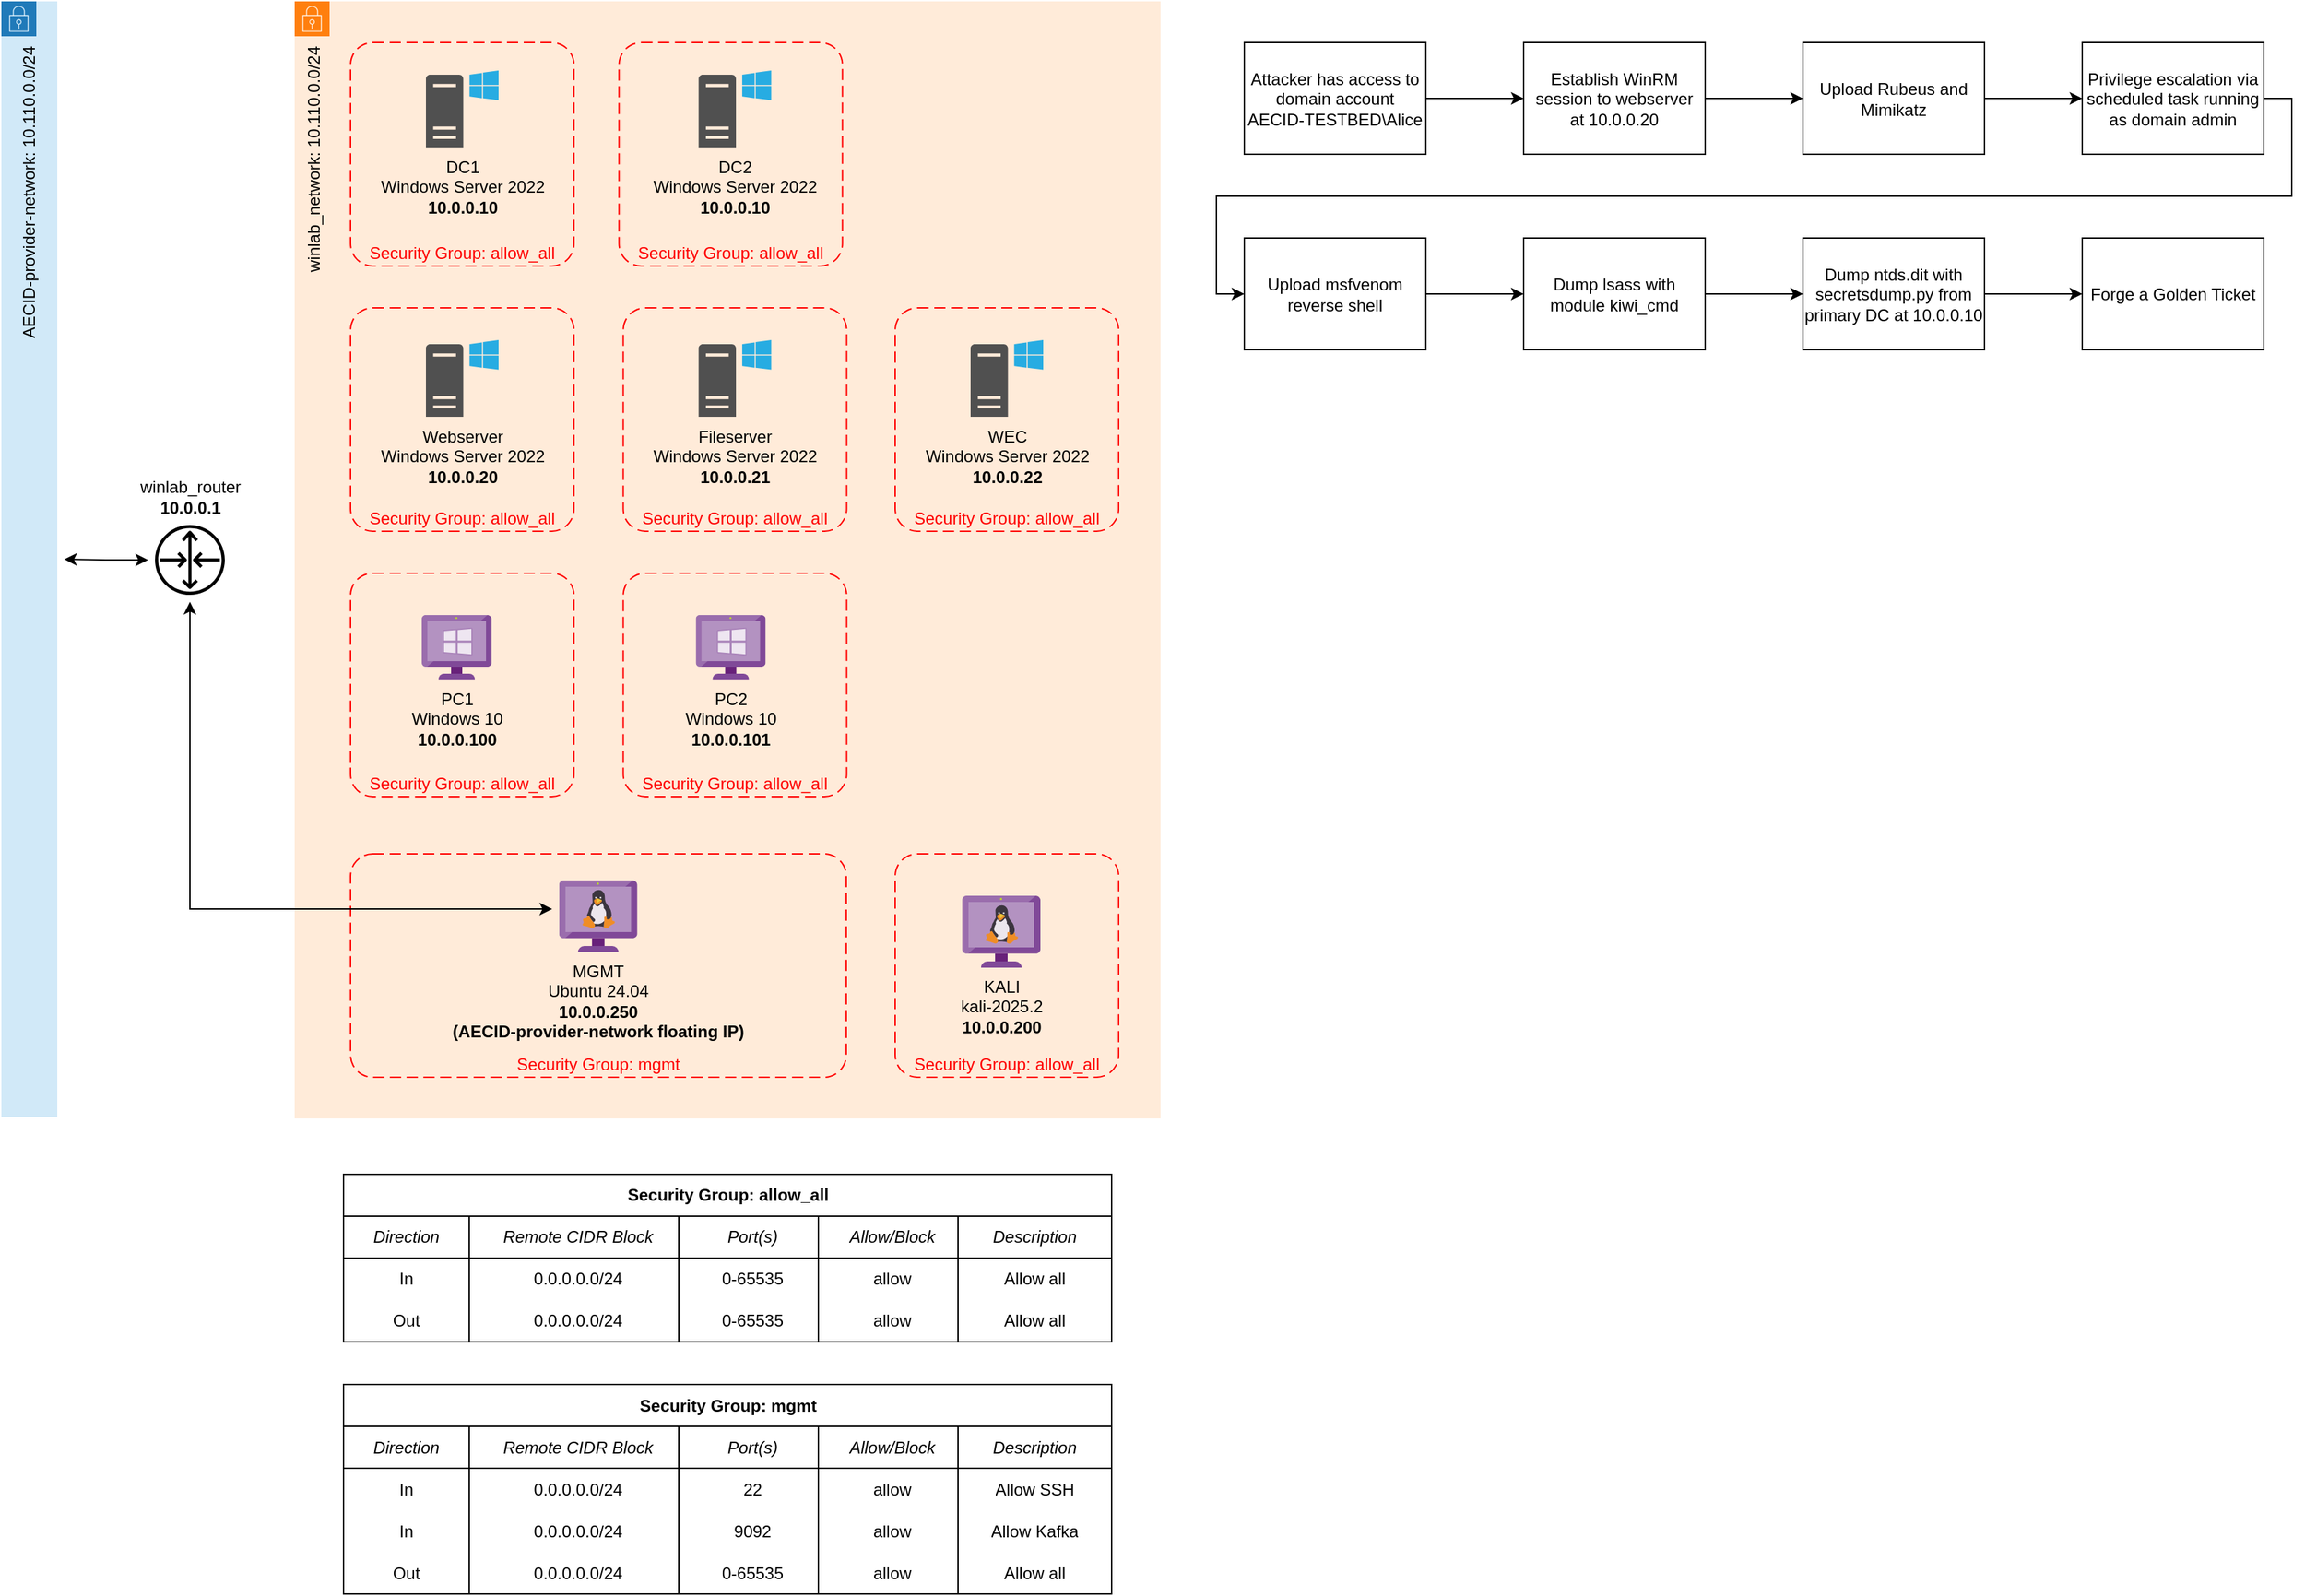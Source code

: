 <mxfile version="28.0.6">
  <diagram name="Page-1" id="sbpKKeE-h4pOhqIcSgvH">
    <mxGraphModel dx="1943" dy="2139" grid="1" gridSize="10" guides="1" tooltips="1" connect="1" arrows="1" fold="1" page="1" pageScale="1" pageWidth="850" pageHeight="1100" math="0" shadow="0">
      <root>
        <mxCell id="0" />
        <mxCell id="1" parent="0" />
        <mxCell id="G5k4jh3_oij1SDXl-qf_-7" value="&lt;div&gt;winlab_network: 10.110.0.0/24&lt;/div&gt;" style="points=[[0,0],[0.25,0],[0.5,0],[0.75,0],[1,0],[1,0.25],[1,0.5],[1,0.75],[1,1],[0.75,1],[0.5,1],[0.25,1],[0,1],[0,0.75],[0,0.5],[0,0.25]];outlineConnect=0;gradientColor=none;html=1;whiteSpace=wrap;fontSize=12;fontStyle=0;container=0;pointerEvents=0;collapsible=0;recursiveResize=0;shape=mxgraph.aws4.group;grIcon=mxgraph.aws4.group_security_group;grStroke=0;strokeColor=#FF7F0E;fillColor=#FFEBD9;verticalAlign=top;align=right;spacingLeft=0;fontColor=#000000;dashed=0;horizontal=0;textDirection=ltr;spacingRight=30;" vertex="1" parent="1">
          <mxGeometry x="210" y="-1100" width="620" height="800" as="geometry" />
        </mxCell>
        <mxCell id="G5k4jh3_oij1SDXl-qf_-26" value="Security Group: mgmt" style="rounded=1;arcSize=10;dashed=1;strokeColor=#ff0000;fillColor=none;gradientColor=none;dashPattern=8 4;strokeWidth=1;verticalAlign=bottom;fontColor=#FF0000;" vertex="1" parent="1">
          <mxGeometry x="250" y="-489.5" width="355" height="160" as="geometry" />
        </mxCell>
        <mxCell id="G5k4jh3_oij1SDXl-qf_-27" value="Security Group: allow_all" style="rounded=1;arcSize=10;dashed=1;strokeColor=#ff0000;fillColor=none;gradientColor=none;dashPattern=8 4;strokeWidth=1;verticalAlign=bottom;fontColor=#FF0000;" vertex="1" parent="1">
          <mxGeometry x="640" y="-489.5" width="160" height="160" as="geometry" />
        </mxCell>
        <mxCell id="G5k4jh3_oij1SDXl-qf_-24" value="Security Group: allow_all" style="rounded=1;arcSize=10;dashed=1;strokeColor=#ff0000;fillColor=none;gradientColor=none;dashPattern=8 4;strokeWidth=1;verticalAlign=bottom;fontColor=#FF0000;" vertex="1" parent="1">
          <mxGeometry x="250" y="-690.5" width="160" height="160" as="geometry" />
        </mxCell>
        <mxCell id="G5k4jh3_oij1SDXl-qf_-25" value="Security Group: allow_all" style="rounded=1;arcSize=10;dashed=1;strokeColor=#ff0000;fillColor=none;gradientColor=none;dashPattern=8 4;strokeWidth=1;verticalAlign=bottom;fontColor=#FF0000;" vertex="1" parent="1">
          <mxGeometry x="445.25" y="-690.5" width="160" height="160" as="geometry" />
        </mxCell>
        <mxCell id="G5k4jh3_oij1SDXl-qf_-20" value="Security Group: allow_all" style="rounded=1;arcSize=10;dashed=1;strokeColor=#ff0000;fillColor=none;gradientColor=none;dashPattern=8 4;strokeWidth=1;verticalAlign=bottom;fontColor=#FF0000;" vertex="1" parent="1">
          <mxGeometry x="442.26" y="-1070.5" width="160" height="160" as="geometry" />
        </mxCell>
        <mxCell id="G5k4jh3_oij1SDXl-qf_-18" value="Security Group: allow_all" style="rounded=1;arcSize=10;dashed=1;strokeColor=#ff0000;fillColor=none;gradientColor=none;dashPattern=8 4;strokeWidth=1;verticalAlign=bottom;fontColor=#FF0000;" vertex="1" parent="1">
          <mxGeometry x="250" y="-1070.5" width="160" height="160" as="geometry" />
        </mxCell>
        <mxCell id="G5k4jh3_oij1SDXl-qf_-21" value="Security Group: allow_all" style="rounded=1;arcSize=10;dashed=1;strokeColor=#ff0000;fillColor=none;gradientColor=none;dashPattern=8 4;strokeWidth=1;verticalAlign=bottom;fontColor=#FF0000;" vertex="1" parent="1">
          <mxGeometry x="250" y="-880.5" width="160" height="160" as="geometry" />
        </mxCell>
        <mxCell id="G5k4jh3_oij1SDXl-qf_-22" value="Security Group: allow_all" style="rounded=1;arcSize=10;dashed=1;strokeColor=#ff0000;fillColor=none;gradientColor=none;dashPattern=8 4;strokeWidth=1;verticalAlign=bottom;fontColor=#FF0000;" vertex="1" parent="1">
          <mxGeometry x="445.25" y="-880.5" width="160" height="160" as="geometry" />
        </mxCell>
        <mxCell id="G5k4jh3_oij1SDXl-qf_-23" value="Security Group: allow_all" style="rounded=1;arcSize=10;dashed=1;strokeColor=#ff0000;fillColor=none;gradientColor=none;dashPattern=8 4;strokeWidth=1;verticalAlign=bottom;fontColor=#FF0000;" vertex="1" parent="1">
          <mxGeometry x="640" y="-880.5" width="160" height="160" as="geometry" />
        </mxCell>
        <mxCell id="G5k4jh3_oij1SDXl-qf_-2" value="&lt;div&gt;PC1&lt;/div&gt;&lt;div&gt;Windows 10&lt;/div&gt;&lt;div&gt;&lt;b&gt;10.0.0.100&lt;/b&gt;&lt;/div&gt;" style="image;sketch=0;aspect=fixed;html=1;points=[];align=center;fontSize=12;image=img/lib/mscae/VM_Windows_Non_Azure.svg;labelBackgroundColor=none;" vertex="1" parent="1">
          <mxGeometry x="301.02" y="-660.5" width="50" height="46" as="geometry" />
        </mxCell>
        <mxCell id="G5k4jh3_oij1SDXl-qf_-3" value="&lt;div&gt;KALI&lt;/div&gt;&lt;div&gt;kali-2025.2&lt;/div&gt;&lt;div&gt;&lt;b&gt;10.0.0.200&lt;/b&gt;&lt;/div&gt;" style="image;sketch=0;aspect=fixed;html=1;points=[];align=center;fontSize=12;image=img/lib/mscae/VM_Linux_Non_Azure.svg;labelBackgroundColor=none;" vertex="1" parent="1">
          <mxGeometry x="688.03" y="-459.5" width="55.98" height="51.5" as="geometry" />
        </mxCell>
        <mxCell id="G5k4jh3_oij1SDXl-qf_-4" value="" style="shape=image;html=1;verticalAlign=top;verticalLabelPosition=bottom;labelBackgroundColor=#ffffff;imageAspect=0;aspect=fixed;image=https://cdn0.iconfinder.com/data/icons/kameleon-free-pack/110/Hacker-128.png" vertex="1" parent="1">
          <mxGeometry x="685.27" y="-470.5" width="61.5" height="61.5" as="geometry" />
        </mxCell>
        <mxCell id="G5k4jh3_oij1SDXl-qf_-8" style="edgeStyle=orthogonalEdgeStyle;rounded=0;orthogonalLoop=1;jettySize=auto;html=1;startArrow=classic;startFill=1;sourcePerimeterSpacing=5;targetPerimeterSpacing=5;" edge="1" parent="1" source="G5k4jh3_oij1SDXl-qf_-5" target="G5k4jh3_oij1SDXl-qf_-6">
          <mxGeometry relative="1" as="geometry" />
        </mxCell>
        <mxCell id="G5k4jh3_oij1SDXl-qf_-9" style="edgeStyle=orthogonalEdgeStyle;rounded=0;orthogonalLoop=1;jettySize=auto;html=1;startArrow=classic;startFill=1;targetPerimeterSpacing=5;sourcePerimeterSpacing=5;" edge="1" parent="1" source="G5k4jh3_oij1SDXl-qf_-5" target="G5k4jh3_oij1SDXl-qf_-17">
          <mxGeometry relative="1" as="geometry">
            <Array as="points">
              <mxPoint x="135" y="-450" />
            </Array>
          </mxGeometry>
        </mxCell>
        <mxCell id="G5k4jh3_oij1SDXl-qf_-5" value="&lt;div&gt;winlab_router&lt;/div&gt;&lt;div&gt;&lt;b&gt;10.0.0.1&lt;/b&gt;&lt;/div&gt;" style="sketch=0;outlineConnect=0;fontColor=#000000;gradientColor=none;fillColor=#000000;strokeColor=none;dashed=0;verticalLabelPosition=top;verticalAlign=bottom;align=center;html=1;fontSize=12;fontStyle=0;aspect=fixed;pointerEvents=1;shape=mxgraph.aws4.router;labelPosition=center;spacingLeft=0;spacing=5;" vertex="1" parent="1">
          <mxGeometry x="110" y="-725" width="50" height="50" as="geometry" />
        </mxCell>
        <mxCell id="G5k4jh3_oij1SDXl-qf_-6" value="&lt;div&gt;AECID-provider-network: 10.110.0.0/24&lt;/div&gt;" style="points=[[0,0],[0.25,0],[0.5,0],[0.75,0],[1,0],[1,0.25],[1,0.5],[1,0.75],[1,1],[0.75,1],[0.5,1],[0.25,1],[0,1],[0,0.75],[0,0.5],[0,0.25]];outlineConnect=0;gradientColor=none;html=1;whiteSpace=wrap;fontSize=12;fontStyle=0;container=0;pointerEvents=0;collapsible=0;recursiveResize=0;shape=mxgraph.aws4.group;grIcon=mxgraph.aws4.group_security_group;grStroke=0;strokeColor=#207AB9;fillColor=#D1E9F8;verticalAlign=middle;align=right;spacingLeft=0;fontColor=#000000;dashed=0;textDirection=ltr;horizontal=0;spacingRight=30;" vertex="1" parent="1">
          <mxGeometry y="-1100" width="40" height="799" as="geometry" />
        </mxCell>
        <UserObject label="&lt;div&gt;DC1&lt;/div&gt;&lt;div&gt;&lt;div&gt;Windows Server 2022&lt;/div&gt;&lt;b&gt;10.0.0.10&lt;/b&gt;&lt;/div&gt;" id="G5k4jh3_oij1SDXl-qf_-1">
          <mxCell style="sketch=0;pointerEvents=1;shadow=0;dashed=0;html=1;strokeColor=none;fillColor=#505050;labelPosition=center;verticalLabelPosition=bottom;verticalAlign=top;outlineConnect=0;align=center;shape=mxgraph.office.servers.windows_server;" vertex="1" parent="1">
            <mxGeometry x="304" y="-1050.5" width="52" height="55" as="geometry" />
          </mxCell>
        </UserObject>
        <UserObject label="&lt;div&gt;DC2&lt;/div&gt;&lt;div&gt;&lt;div&gt;Windows Server 2022&lt;/div&gt;&lt;b&gt;10.0.0.10&lt;/b&gt;&lt;/div&gt;" id="G5k4jh3_oij1SDXl-qf_-10">
          <mxCell style="sketch=0;pointerEvents=1;shadow=0;dashed=0;html=1;strokeColor=none;fillColor=#505050;labelPosition=center;verticalLabelPosition=bottom;verticalAlign=top;outlineConnect=0;align=center;shape=mxgraph.office.servers.windows_server;" vertex="1" parent="1">
            <mxGeometry x="499.25" y="-1050.5" width="52" height="55" as="geometry" />
          </mxCell>
        </UserObject>
        <UserObject label="&lt;div&gt;Webserver&lt;/div&gt;&lt;div&gt;&lt;div&gt;Windows Server 2022&lt;/div&gt;&lt;b&gt;10.0.0.20&lt;/b&gt;&lt;/div&gt;" id="G5k4jh3_oij1SDXl-qf_-11">
          <mxCell style="sketch=0;pointerEvents=1;shadow=0;dashed=0;html=1;strokeColor=none;fillColor=#505050;labelPosition=center;verticalLabelPosition=bottom;verticalAlign=top;outlineConnect=0;align=center;shape=mxgraph.office.servers.windows_server;" vertex="1" parent="1">
            <mxGeometry x="304" y="-857.5" width="52" height="55" as="geometry" />
          </mxCell>
        </UserObject>
        <UserObject label="&lt;div&gt;Fileserver&lt;/div&gt;&lt;div&gt;&lt;div&gt;Windows Server 2022&lt;/div&gt;&lt;b&gt;10.0.0.21&lt;/b&gt;&lt;/div&gt;" id="G5k4jh3_oij1SDXl-qf_-12">
          <mxCell style="sketch=0;pointerEvents=1;shadow=0;dashed=0;html=1;strokeColor=none;fillColor=#505050;labelPosition=center;verticalLabelPosition=bottom;verticalAlign=top;outlineConnect=0;align=center;shape=mxgraph.office.servers.windows_server;" vertex="1" parent="1">
            <mxGeometry x="499.25" y="-857.5" width="52" height="55" as="geometry" />
          </mxCell>
        </UserObject>
        <UserObject label="&lt;div&gt;WEC&lt;/div&gt;&lt;div&gt;&lt;div&gt;Windows Server 2022&lt;/div&gt;&lt;b&gt;10.0.0.22&lt;/b&gt;&lt;/div&gt;" id="G5k4jh3_oij1SDXl-qf_-13">
          <mxCell style="sketch=0;pointerEvents=1;shadow=0;dashed=0;html=1;strokeColor=none;fillColor=#505050;labelPosition=center;verticalLabelPosition=bottom;verticalAlign=top;outlineConnect=0;align=center;shape=mxgraph.office.servers.windows_server;" vertex="1" parent="1">
            <mxGeometry x="694" y="-857.5" width="52" height="55" as="geometry" />
          </mxCell>
        </UserObject>
        <mxCell id="G5k4jh3_oij1SDXl-qf_-16" value="&lt;div&gt;PC2&lt;/div&gt;&lt;div&gt;Windows 10&lt;/div&gt;&lt;div&gt;&lt;b&gt;10.0.0.101&lt;/b&gt;&lt;/div&gt;" style="image;sketch=0;aspect=fixed;html=1;points=[];align=center;fontSize=12;image=img/lib/mscae/VM_Windows_Non_Azure.svg;labelBackgroundColor=none;" vertex="1" parent="1">
          <mxGeometry x="497.26" y="-660.5" width="50" height="46" as="geometry" />
        </mxCell>
        <mxCell id="G5k4jh3_oij1SDXl-qf_-17" value="&lt;div&gt;MGMT&lt;/div&gt;&lt;div&gt;&lt;div&gt;Ubuntu 24.04&lt;/div&gt;&lt;b&gt;10.0.0.250&lt;/b&gt;&lt;/div&gt;&lt;div&gt;&lt;div&gt;&lt;div&gt;&lt;b&gt;(AECID-provider-network floating IP)&lt;/b&gt;&lt;/div&gt;&lt;/div&gt;&lt;br&gt;&lt;/div&gt;" style="image;sketch=0;aspect=fixed;html=1;points=[];align=center;fontSize=12;image=img/lib/mscae/VM_Linux_Non_Azure.svg;labelBackgroundColor=none;" vertex="1" parent="1">
          <mxGeometry x="399.39" y="-470.5" width="55.98" height="51.5" as="geometry" />
        </mxCell>
        <mxCell id="G5k4jh3_oij1SDXl-qf_-28" value="Security Group: mgmt" style="shape=table;startSize=30;container=1;collapsible=1;childLayout=tableLayout;fixedRows=1;rowLines=0;fontStyle=1;align=center;resizeLast=1;html=1;" vertex="1" parent="1">
          <mxGeometry x="245" y="-109.5" width="550" height="150" as="geometry" />
        </mxCell>
        <mxCell id="G5k4jh3_oij1SDXl-qf_-29" value="" style="shape=tableRow;horizontal=0;startSize=0;swimlaneHead=0;swimlaneBody=0;fillColor=none;collapsible=0;dropTarget=0;points=[[0,0.5],[1,0.5]];portConstraint=eastwest;top=0;left=0;right=0;bottom=1;" vertex="1" parent="G5k4jh3_oij1SDXl-qf_-28">
          <mxGeometry y="30" width="550" height="30" as="geometry" />
        </mxCell>
        <mxCell id="G5k4jh3_oij1SDXl-qf_-30" value="Direction" style="shape=partialRectangle;connectable=0;fillColor=none;top=0;left=0;bottom=0;right=0;fontStyle=2;overflow=hidden;whiteSpace=wrap;html=1;align=center;" vertex="1" parent="G5k4jh3_oij1SDXl-qf_-29">
          <mxGeometry width="90" height="30" as="geometry">
            <mxRectangle width="90" height="30" as="alternateBounds" />
          </mxGeometry>
        </mxCell>
        <mxCell id="G5k4jh3_oij1SDXl-qf_-31" value="Remote CIDR Block" style="shape=partialRectangle;connectable=0;fillColor=none;top=0;left=0;bottom=0;right=0;align=center;spacingLeft=6;fontStyle=2;overflow=hidden;whiteSpace=wrap;html=1;" vertex="1" parent="G5k4jh3_oij1SDXl-qf_-29">
          <mxGeometry x="90" width="150" height="30" as="geometry">
            <mxRectangle width="150" height="30" as="alternateBounds" />
          </mxGeometry>
        </mxCell>
        <mxCell id="G5k4jh3_oij1SDXl-qf_-32" value="Port(s)" style="shape=partialRectangle;connectable=0;fillColor=none;top=0;left=0;bottom=0;right=0;align=center;spacingLeft=6;fontStyle=2;overflow=hidden;whiteSpace=wrap;html=1;" vertex="1" parent="G5k4jh3_oij1SDXl-qf_-29">
          <mxGeometry x="240" width="100" height="30" as="geometry">
            <mxRectangle width="100" height="30" as="alternateBounds" />
          </mxGeometry>
        </mxCell>
        <mxCell id="G5k4jh3_oij1SDXl-qf_-33" value="Allow/Block" style="shape=partialRectangle;connectable=0;fillColor=none;top=0;left=0;bottom=0;right=0;align=center;spacingLeft=6;fontStyle=2;overflow=hidden;whiteSpace=wrap;html=1;" vertex="1" parent="G5k4jh3_oij1SDXl-qf_-29">
          <mxGeometry x="340" width="100" height="30" as="geometry">
            <mxRectangle width="100" height="30" as="alternateBounds" />
          </mxGeometry>
        </mxCell>
        <mxCell id="G5k4jh3_oij1SDXl-qf_-75" value="Description" style="shape=partialRectangle;connectable=0;fillColor=none;top=0;left=0;bottom=0;right=0;align=center;spacingLeft=0;fontStyle=2;overflow=hidden;whiteSpace=wrap;html=1;" vertex="1" parent="G5k4jh3_oij1SDXl-qf_-29">
          <mxGeometry x="440" width="110" height="30" as="geometry">
            <mxRectangle width="110" height="30" as="alternateBounds" />
          </mxGeometry>
        </mxCell>
        <mxCell id="G5k4jh3_oij1SDXl-qf_-34" value="" style="shape=tableRow;horizontal=0;startSize=0;swimlaneHead=0;swimlaneBody=0;fillColor=none;collapsible=0;dropTarget=0;points=[[0,0.5],[1,0.5]];portConstraint=eastwest;top=0;left=0;right=0;bottom=0;" vertex="1" parent="G5k4jh3_oij1SDXl-qf_-28">
          <mxGeometry y="60" width="550" height="30" as="geometry" />
        </mxCell>
        <mxCell id="G5k4jh3_oij1SDXl-qf_-35" value="In" style="shape=partialRectangle;connectable=0;fillColor=none;top=0;left=0;bottom=0;right=0;editable=1;overflow=hidden;whiteSpace=wrap;html=1;fontStyle=0;align=center;" vertex="1" parent="G5k4jh3_oij1SDXl-qf_-34">
          <mxGeometry width="90" height="30" as="geometry">
            <mxRectangle width="90" height="30" as="alternateBounds" />
          </mxGeometry>
        </mxCell>
        <mxCell id="G5k4jh3_oij1SDXl-qf_-36" value="0.0.0.0.0/24" style="shape=partialRectangle;connectable=0;fillColor=none;top=0;left=0;bottom=0;right=0;align=center;spacingLeft=6;overflow=hidden;whiteSpace=wrap;html=1;fontStyle=0" vertex="1" parent="G5k4jh3_oij1SDXl-qf_-34">
          <mxGeometry x="90" width="150" height="30" as="geometry">
            <mxRectangle width="150" height="30" as="alternateBounds" />
          </mxGeometry>
        </mxCell>
        <mxCell id="G5k4jh3_oij1SDXl-qf_-37" value="22" style="shape=partialRectangle;connectable=0;fillColor=none;top=0;left=0;bottom=0;right=0;align=center;spacingLeft=6;overflow=hidden;whiteSpace=wrap;html=1;fontStyle=0" vertex="1" parent="G5k4jh3_oij1SDXl-qf_-34">
          <mxGeometry x="240" width="100" height="30" as="geometry">
            <mxRectangle width="100" height="30" as="alternateBounds" />
          </mxGeometry>
        </mxCell>
        <mxCell id="G5k4jh3_oij1SDXl-qf_-38" value="allow" style="shape=partialRectangle;connectable=0;fillColor=none;top=0;left=0;bottom=0;right=0;align=center;spacingLeft=6;overflow=hidden;whiteSpace=wrap;html=1;fontStyle=0" vertex="1" parent="G5k4jh3_oij1SDXl-qf_-34">
          <mxGeometry x="340" width="100" height="30" as="geometry">
            <mxRectangle width="100" height="30" as="alternateBounds" />
          </mxGeometry>
        </mxCell>
        <mxCell id="G5k4jh3_oij1SDXl-qf_-76" value="Allow SSH" style="shape=partialRectangle;connectable=0;fillColor=none;top=0;left=0;bottom=0;right=0;align=center;spacingLeft=0;overflow=hidden;whiteSpace=wrap;html=1;fontStyle=0" vertex="1" parent="G5k4jh3_oij1SDXl-qf_-34">
          <mxGeometry x="440" width="110" height="30" as="geometry">
            <mxRectangle width="110" height="30" as="alternateBounds" />
          </mxGeometry>
        </mxCell>
        <mxCell id="G5k4jh3_oij1SDXl-qf_-39" style="shape=tableRow;horizontal=0;startSize=0;swimlaneHead=0;swimlaneBody=0;fillColor=none;collapsible=0;dropTarget=0;points=[[0,0.5],[1,0.5]];portConstraint=eastwest;top=0;left=0;right=0;bottom=0;" vertex="1" parent="G5k4jh3_oij1SDXl-qf_-28">
          <mxGeometry y="90" width="550" height="30" as="geometry" />
        </mxCell>
        <mxCell id="G5k4jh3_oij1SDXl-qf_-40" value="In" style="shape=partialRectangle;connectable=0;fillColor=none;top=0;left=0;bottom=0;right=0;editable=1;overflow=hidden;whiteSpace=wrap;html=1;fontStyle=0;align=center;" vertex="1" parent="G5k4jh3_oij1SDXl-qf_-39">
          <mxGeometry width="90" height="30" as="geometry">
            <mxRectangle width="90" height="30" as="alternateBounds" />
          </mxGeometry>
        </mxCell>
        <mxCell id="G5k4jh3_oij1SDXl-qf_-41" value="0.0.0.0.0/24" style="shape=partialRectangle;connectable=0;fillColor=none;top=0;left=0;bottom=0;right=0;align=center;spacingLeft=6;overflow=hidden;whiteSpace=wrap;html=1;fontStyle=0" vertex="1" parent="G5k4jh3_oij1SDXl-qf_-39">
          <mxGeometry x="90" width="150" height="30" as="geometry">
            <mxRectangle width="150" height="30" as="alternateBounds" />
          </mxGeometry>
        </mxCell>
        <mxCell id="G5k4jh3_oij1SDXl-qf_-42" value="9092" style="shape=partialRectangle;connectable=0;fillColor=none;top=0;left=0;bottom=0;right=0;align=center;spacingLeft=6;overflow=hidden;whiteSpace=wrap;html=1;fontStyle=0" vertex="1" parent="G5k4jh3_oij1SDXl-qf_-39">
          <mxGeometry x="240" width="100" height="30" as="geometry">
            <mxRectangle width="100" height="30" as="alternateBounds" />
          </mxGeometry>
        </mxCell>
        <mxCell id="G5k4jh3_oij1SDXl-qf_-43" value="allow" style="shape=partialRectangle;connectable=0;fillColor=none;top=0;left=0;bottom=0;right=0;align=center;spacingLeft=6;overflow=hidden;whiteSpace=wrap;html=1;fontStyle=0" vertex="1" parent="G5k4jh3_oij1SDXl-qf_-39">
          <mxGeometry x="340" width="100" height="30" as="geometry">
            <mxRectangle width="100" height="30" as="alternateBounds" />
          </mxGeometry>
        </mxCell>
        <mxCell id="G5k4jh3_oij1SDXl-qf_-77" value="Allow Kafka" style="shape=partialRectangle;connectable=0;fillColor=none;top=0;left=0;bottom=0;right=0;align=center;spacingLeft=0;overflow=hidden;whiteSpace=wrap;html=1;fontStyle=0" vertex="1" parent="G5k4jh3_oij1SDXl-qf_-39">
          <mxGeometry x="440" width="110" height="30" as="geometry">
            <mxRectangle width="110" height="30" as="alternateBounds" />
          </mxGeometry>
        </mxCell>
        <mxCell id="G5k4jh3_oij1SDXl-qf_-49" style="shape=tableRow;horizontal=0;startSize=0;swimlaneHead=0;swimlaneBody=0;fillColor=none;collapsible=0;dropTarget=0;points=[[0,0.5],[1,0.5]];portConstraint=eastwest;top=0;left=0;right=0;bottom=0;" vertex="1" parent="G5k4jh3_oij1SDXl-qf_-28">
          <mxGeometry y="120" width="550" height="30" as="geometry" />
        </mxCell>
        <mxCell id="G5k4jh3_oij1SDXl-qf_-50" value="Out" style="shape=partialRectangle;connectable=0;fillColor=none;top=0;left=0;bottom=0;right=0;editable=1;overflow=hidden;whiteSpace=wrap;html=1;fontStyle=0;align=center;" vertex="1" parent="G5k4jh3_oij1SDXl-qf_-49">
          <mxGeometry width="90" height="30" as="geometry">
            <mxRectangle width="90" height="30" as="alternateBounds" />
          </mxGeometry>
        </mxCell>
        <mxCell id="G5k4jh3_oij1SDXl-qf_-51" value="0.0.0.0.0/24" style="shape=partialRectangle;connectable=0;fillColor=none;top=0;left=0;bottom=0;right=0;align=center;spacingLeft=6;overflow=hidden;whiteSpace=wrap;html=1;fontStyle=0" vertex="1" parent="G5k4jh3_oij1SDXl-qf_-49">
          <mxGeometry x="90" width="150" height="30" as="geometry">
            <mxRectangle width="150" height="30" as="alternateBounds" />
          </mxGeometry>
        </mxCell>
        <mxCell id="G5k4jh3_oij1SDXl-qf_-52" value="0-65535" style="shape=partialRectangle;connectable=0;fillColor=none;top=0;left=0;bottom=0;right=0;align=center;spacingLeft=6;overflow=hidden;whiteSpace=wrap;html=1;fontStyle=0" vertex="1" parent="G5k4jh3_oij1SDXl-qf_-49">
          <mxGeometry x="240" width="100" height="30" as="geometry">
            <mxRectangle width="100" height="30" as="alternateBounds" />
          </mxGeometry>
        </mxCell>
        <mxCell id="G5k4jh3_oij1SDXl-qf_-53" value="allow" style="shape=partialRectangle;connectable=0;fillColor=none;top=0;left=0;bottom=0;right=0;align=center;spacingLeft=6;overflow=hidden;whiteSpace=wrap;html=1;fontStyle=0" vertex="1" parent="G5k4jh3_oij1SDXl-qf_-49">
          <mxGeometry x="340" width="100" height="30" as="geometry">
            <mxRectangle width="100" height="30" as="alternateBounds" />
          </mxGeometry>
        </mxCell>
        <mxCell id="G5k4jh3_oij1SDXl-qf_-78" value="Allow all" style="shape=partialRectangle;connectable=0;fillColor=none;top=0;left=0;bottom=0;right=0;align=center;spacingLeft=0;overflow=hidden;whiteSpace=wrap;html=1;fontStyle=0" vertex="1" parent="G5k4jh3_oij1SDXl-qf_-49">
          <mxGeometry x="440" width="110" height="30" as="geometry">
            <mxRectangle width="110" height="30" as="alternateBounds" />
          </mxGeometry>
        </mxCell>
        <mxCell id="G5k4jh3_oij1SDXl-qf_-54" value="Security Group: allow_all" style="shape=table;startSize=30;container=1;collapsible=1;childLayout=tableLayout;fixedRows=1;rowLines=0;fontStyle=1;align=center;resizeLast=1;html=1;" vertex="1" parent="1">
          <mxGeometry x="245" y="-260" width="550" height="120" as="geometry" />
        </mxCell>
        <mxCell id="G5k4jh3_oij1SDXl-qf_-55" value="" style="shape=tableRow;horizontal=0;startSize=0;swimlaneHead=0;swimlaneBody=0;fillColor=none;collapsible=0;dropTarget=0;points=[[0,0.5],[1,0.5]];portConstraint=eastwest;top=0;left=0;right=0;bottom=1;" vertex="1" parent="G5k4jh3_oij1SDXl-qf_-54">
          <mxGeometry y="30" width="550" height="30" as="geometry" />
        </mxCell>
        <mxCell id="G5k4jh3_oij1SDXl-qf_-56" value="Direction" style="shape=partialRectangle;connectable=0;fillColor=none;top=0;left=0;bottom=0;right=0;fontStyle=2;overflow=hidden;whiteSpace=wrap;html=1;align=center;" vertex="1" parent="G5k4jh3_oij1SDXl-qf_-55">
          <mxGeometry width="90" height="30" as="geometry">
            <mxRectangle width="90" height="30" as="alternateBounds" />
          </mxGeometry>
        </mxCell>
        <mxCell id="G5k4jh3_oij1SDXl-qf_-57" value="Remote CIDR Block" style="shape=partialRectangle;connectable=0;fillColor=none;top=0;left=0;bottom=0;right=0;align=center;spacingLeft=6;fontStyle=2;overflow=hidden;whiteSpace=wrap;html=1;" vertex="1" parent="G5k4jh3_oij1SDXl-qf_-55">
          <mxGeometry x="90" width="150" height="30" as="geometry">
            <mxRectangle width="150" height="30" as="alternateBounds" />
          </mxGeometry>
        </mxCell>
        <mxCell id="G5k4jh3_oij1SDXl-qf_-58" value="Port(s)" style="shape=partialRectangle;connectable=0;fillColor=none;top=0;left=0;bottom=0;right=0;align=center;spacingLeft=6;fontStyle=2;overflow=hidden;whiteSpace=wrap;html=1;" vertex="1" parent="G5k4jh3_oij1SDXl-qf_-55">
          <mxGeometry x="240" width="100" height="30" as="geometry">
            <mxRectangle width="100" height="30" as="alternateBounds" />
          </mxGeometry>
        </mxCell>
        <mxCell id="G5k4jh3_oij1SDXl-qf_-59" value="Allow/Block" style="shape=partialRectangle;connectable=0;fillColor=none;top=0;left=0;bottom=0;right=0;align=center;spacingLeft=6;fontStyle=2;overflow=hidden;whiteSpace=wrap;html=1;" vertex="1" parent="G5k4jh3_oij1SDXl-qf_-55">
          <mxGeometry x="340" width="100" height="30" as="geometry">
            <mxRectangle width="100" height="30" as="alternateBounds" />
          </mxGeometry>
        </mxCell>
        <mxCell id="G5k4jh3_oij1SDXl-qf_-79" value="Description" style="shape=partialRectangle;connectable=0;fillColor=none;top=0;left=0;bottom=0;right=0;align=center;spacingLeft=0;fontStyle=2;overflow=hidden;whiteSpace=wrap;html=1;" vertex="1" parent="G5k4jh3_oij1SDXl-qf_-55">
          <mxGeometry x="440" width="110" height="30" as="geometry">
            <mxRectangle width="110" height="30" as="alternateBounds" />
          </mxGeometry>
        </mxCell>
        <mxCell id="G5k4jh3_oij1SDXl-qf_-65" style="shape=tableRow;horizontal=0;startSize=0;swimlaneHead=0;swimlaneBody=0;fillColor=none;collapsible=0;dropTarget=0;points=[[0,0.5],[1,0.5]];portConstraint=eastwest;top=0;left=0;right=0;bottom=0;" vertex="1" parent="G5k4jh3_oij1SDXl-qf_-54">
          <mxGeometry y="60" width="550" height="30" as="geometry" />
        </mxCell>
        <mxCell id="G5k4jh3_oij1SDXl-qf_-66" value="In" style="shape=partialRectangle;connectable=0;fillColor=none;top=0;left=0;bottom=0;right=0;editable=1;overflow=hidden;whiteSpace=wrap;html=1;fontStyle=0;align=center;" vertex="1" parent="G5k4jh3_oij1SDXl-qf_-65">
          <mxGeometry width="90" height="30" as="geometry">
            <mxRectangle width="90" height="30" as="alternateBounds" />
          </mxGeometry>
        </mxCell>
        <mxCell id="G5k4jh3_oij1SDXl-qf_-67" value="0.0.0.0.0/24" style="shape=partialRectangle;connectable=0;fillColor=none;top=0;left=0;bottom=0;right=0;align=center;spacingLeft=6;overflow=hidden;whiteSpace=wrap;html=1;fontStyle=0" vertex="1" parent="G5k4jh3_oij1SDXl-qf_-65">
          <mxGeometry x="90" width="150" height="30" as="geometry">
            <mxRectangle width="150" height="30" as="alternateBounds" />
          </mxGeometry>
        </mxCell>
        <mxCell id="G5k4jh3_oij1SDXl-qf_-68" value="0-65535" style="shape=partialRectangle;connectable=0;fillColor=none;top=0;left=0;bottom=0;right=0;align=center;spacingLeft=6;overflow=hidden;whiteSpace=wrap;html=1;fontStyle=0" vertex="1" parent="G5k4jh3_oij1SDXl-qf_-65">
          <mxGeometry x="240" width="100" height="30" as="geometry">
            <mxRectangle width="100" height="30" as="alternateBounds" />
          </mxGeometry>
        </mxCell>
        <mxCell id="G5k4jh3_oij1SDXl-qf_-69" value="allow" style="shape=partialRectangle;connectable=0;fillColor=none;top=0;left=0;bottom=0;right=0;align=center;spacingLeft=6;overflow=hidden;whiteSpace=wrap;html=1;fontStyle=0" vertex="1" parent="G5k4jh3_oij1SDXl-qf_-65">
          <mxGeometry x="340" width="100" height="30" as="geometry">
            <mxRectangle width="100" height="30" as="alternateBounds" />
          </mxGeometry>
        </mxCell>
        <mxCell id="G5k4jh3_oij1SDXl-qf_-80" value="Allow all" style="shape=partialRectangle;connectable=0;fillColor=none;top=0;left=0;bottom=0;right=0;align=center;spacingLeft=0;overflow=hidden;whiteSpace=wrap;html=1;fontStyle=0" vertex="1" parent="G5k4jh3_oij1SDXl-qf_-65">
          <mxGeometry x="440" width="110" height="30" as="geometry">
            <mxRectangle width="110" height="30" as="alternateBounds" />
          </mxGeometry>
        </mxCell>
        <mxCell id="G5k4jh3_oij1SDXl-qf_-70" style="shape=tableRow;horizontal=0;startSize=0;swimlaneHead=0;swimlaneBody=0;fillColor=none;collapsible=0;dropTarget=0;points=[[0,0.5],[1,0.5]];portConstraint=eastwest;top=0;left=0;right=0;bottom=0;" vertex="1" parent="G5k4jh3_oij1SDXl-qf_-54">
          <mxGeometry y="90" width="550" height="30" as="geometry" />
        </mxCell>
        <mxCell id="G5k4jh3_oij1SDXl-qf_-71" value="Out" style="shape=partialRectangle;connectable=0;fillColor=none;top=0;left=0;bottom=0;right=0;editable=1;overflow=hidden;whiteSpace=wrap;html=1;fontStyle=0;align=center;" vertex="1" parent="G5k4jh3_oij1SDXl-qf_-70">
          <mxGeometry width="90" height="30" as="geometry">
            <mxRectangle width="90" height="30" as="alternateBounds" />
          </mxGeometry>
        </mxCell>
        <mxCell id="G5k4jh3_oij1SDXl-qf_-72" value="0.0.0.0.0/24" style="shape=partialRectangle;connectable=0;fillColor=none;top=0;left=0;bottom=0;right=0;align=center;spacingLeft=6;overflow=hidden;whiteSpace=wrap;html=1;fontStyle=0" vertex="1" parent="G5k4jh3_oij1SDXl-qf_-70">
          <mxGeometry x="90" width="150" height="30" as="geometry">
            <mxRectangle width="150" height="30" as="alternateBounds" />
          </mxGeometry>
        </mxCell>
        <mxCell id="G5k4jh3_oij1SDXl-qf_-73" value="0-65535" style="shape=partialRectangle;connectable=0;fillColor=none;top=0;left=0;bottom=0;right=0;align=center;spacingLeft=6;overflow=hidden;whiteSpace=wrap;html=1;fontStyle=0" vertex="1" parent="G5k4jh3_oij1SDXl-qf_-70">
          <mxGeometry x="240" width="100" height="30" as="geometry">
            <mxRectangle width="100" height="30" as="alternateBounds" />
          </mxGeometry>
        </mxCell>
        <mxCell id="G5k4jh3_oij1SDXl-qf_-74" value="allow" style="shape=partialRectangle;connectable=0;fillColor=none;top=0;left=0;bottom=0;right=0;align=center;spacingLeft=6;overflow=hidden;whiteSpace=wrap;html=1;fontStyle=0" vertex="1" parent="G5k4jh3_oij1SDXl-qf_-70">
          <mxGeometry x="340" width="100" height="30" as="geometry">
            <mxRectangle width="100" height="30" as="alternateBounds" />
          </mxGeometry>
        </mxCell>
        <mxCell id="G5k4jh3_oij1SDXl-qf_-81" value="Allow all" style="shape=partialRectangle;connectable=0;fillColor=none;top=0;left=0;bottom=0;right=0;align=center;spacingLeft=0;overflow=hidden;whiteSpace=wrap;html=1;fontStyle=0" vertex="1" parent="G5k4jh3_oij1SDXl-qf_-70">
          <mxGeometry x="440" width="110" height="30" as="geometry">
            <mxRectangle width="110" height="30" as="alternateBounds" />
          </mxGeometry>
        </mxCell>
        <mxCell id="G5k4jh3_oij1SDXl-qf_-85" style="edgeStyle=orthogonalEdgeStyle;rounded=0;orthogonalLoop=1;jettySize=auto;html=1;exitX=1;exitY=0.5;exitDx=0;exitDy=0;entryX=0;entryY=0.5;entryDx=0;entryDy=0;" edge="1" parent="1" source="G5k4jh3_oij1SDXl-qf_-83" target="G5k4jh3_oij1SDXl-qf_-84">
          <mxGeometry relative="1" as="geometry" />
        </mxCell>
        <mxCell id="G5k4jh3_oij1SDXl-qf_-83" value="Attacker has access to domain account AECID-TESTBED\Alice" style="rounded=0;whiteSpace=wrap;html=1;fillColor=none;" vertex="1" parent="1">
          <mxGeometry x="890" y="-1070.5" width="130" height="80" as="geometry" />
        </mxCell>
        <mxCell id="G5k4jh3_oij1SDXl-qf_-94" style="edgeStyle=orthogonalEdgeStyle;rounded=0;orthogonalLoop=1;jettySize=auto;html=1;exitX=1;exitY=0.5;exitDx=0;exitDy=0;entryX=0;entryY=0.5;entryDx=0;entryDy=0;" edge="1" parent="1" source="G5k4jh3_oij1SDXl-qf_-84" target="G5k4jh3_oij1SDXl-qf_-92">
          <mxGeometry relative="1" as="geometry" />
        </mxCell>
        <mxCell id="G5k4jh3_oij1SDXl-qf_-84" value="&lt;div&gt;Establish WinRM session to webserver&lt;/div&gt;&lt;div&gt;at 10.0.0.20&lt;/div&gt;" style="rounded=0;whiteSpace=wrap;html=1;fillColor=none;" vertex="1" parent="1">
          <mxGeometry x="1090" y="-1070.5" width="130" height="80" as="geometry" />
        </mxCell>
        <mxCell id="G5k4jh3_oij1SDXl-qf_-89" style="edgeStyle=orthogonalEdgeStyle;rounded=0;orthogonalLoop=1;jettySize=auto;html=1;exitX=1;exitY=0.5;exitDx=0;exitDy=0;entryX=0;entryY=0.5;entryDx=0;entryDy=0;" edge="1" parent="1" source="G5k4jh3_oij1SDXl-qf_-86" target="G5k4jh3_oij1SDXl-qf_-88">
          <mxGeometry relative="1" as="geometry" />
        </mxCell>
        <mxCell id="G5k4jh3_oij1SDXl-qf_-86" value="Privilege escalation via scheduled task running as domain admin" style="rounded=0;whiteSpace=wrap;html=1;fillColor=none;" vertex="1" parent="1">
          <mxGeometry x="1490" y="-1070.5" width="130" height="80" as="geometry" />
        </mxCell>
        <mxCell id="G5k4jh3_oij1SDXl-qf_-91" style="edgeStyle=orthogonalEdgeStyle;rounded=0;orthogonalLoop=1;jettySize=auto;html=1;exitX=1;exitY=0.5;exitDx=0;exitDy=0;" edge="1" parent="1" source="G5k4jh3_oij1SDXl-qf_-88" target="G5k4jh3_oij1SDXl-qf_-90">
          <mxGeometry relative="1" as="geometry" />
        </mxCell>
        <mxCell id="G5k4jh3_oij1SDXl-qf_-88" value="Upload msfvenom reverse shell" style="rounded=0;whiteSpace=wrap;html=1;fillColor=none;" vertex="1" parent="1">
          <mxGeometry x="890" y="-930.5" width="130" height="80" as="geometry" />
        </mxCell>
        <mxCell id="G5k4jh3_oij1SDXl-qf_-100" style="edgeStyle=orthogonalEdgeStyle;rounded=0;orthogonalLoop=1;jettySize=auto;html=1;exitX=1;exitY=0.5;exitDx=0;exitDy=0;entryX=0;entryY=0.5;entryDx=0;entryDy=0;" edge="1" parent="1" source="G5k4jh3_oij1SDXl-qf_-90" target="G5k4jh3_oij1SDXl-qf_-96">
          <mxGeometry relative="1" as="geometry" />
        </mxCell>
        <mxCell id="G5k4jh3_oij1SDXl-qf_-90" value="Dump lsass with module kiwi_cmd" style="rounded=0;whiteSpace=wrap;html=1;fillColor=none;" vertex="1" parent="1">
          <mxGeometry x="1090" y="-930.5" width="130" height="80" as="geometry" />
        </mxCell>
        <mxCell id="G5k4jh3_oij1SDXl-qf_-95" style="edgeStyle=orthogonalEdgeStyle;rounded=0;orthogonalLoop=1;jettySize=auto;html=1;exitX=1;exitY=0.5;exitDx=0;exitDy=0;entryX=0;entryY=0.5;entryDx=0;entryDy=0;" edge="1" parent="1" source="G5k4jh3_oij1SDXl-qf_-92" target="G5k4jh3_oij1SDXl-qf_-86">
          <mxGeometry relative="1" as="geometry" />
        </mxCell>
        <mxCell id="G5k4jh3_oij1SDXl-qf_-92" value="Upload Rubeus and Mimikatz" style="rounded=0;whiteSpace=wrap;html=1;fillColor=none;" vertex="1" parent="1">
          <mxGeometry x="1290" y="-1070.5" width="130" height="80" as="geometry" />
        </mxCell>
        <mxCell id="G5k4jh3_oij1SDXl-qf_-101" style="edgeStyle=orthogonalEdgeStyle;rounded=0;orthogonalLoop=1;jettySize=auto;html=1;exitX=1;exitY=0.5;exitDx=0;exitDy=0;entryX=0;entryY=0.5;entryDx=0;entryDy=0;" edge="1" parent="1" source="G5k4jh3_oij1SDXl-qf_-96" target="G5k4jh3_oij1SDXl-qf_-98">
          <mxGeometry relative="1" as="geometry" />
        </mxCell>
        <mxCell id="G5k4jh3_oij1SDXl-qf_-96" value="Dump ntds.dit with secretsdump.py from primary DC at 10.0.0.10" style="rounded=0;whiteSpace=wrap;html=1;fillColor=none;" vertex="1" parent="1">
          <mxGeometry x="1290" y="-930.5" width="130" height="80" as="geometry" />
        </mxCell>
        <mxCell id="G5k4jh3_oij1SDXl-qf_-98" value="Forge a Golden Ticket" style="rounded=0;whiteSpace=wrap;html=1;fillColor=none;" vertex="1" parent="1">
          <mxGeometry x="1490" y="-930.5" width="130" height="80" as="geometry" />
        </mxCell>
      </root>
    </mxGraphModel>
  </diagram>
</mxfile>
